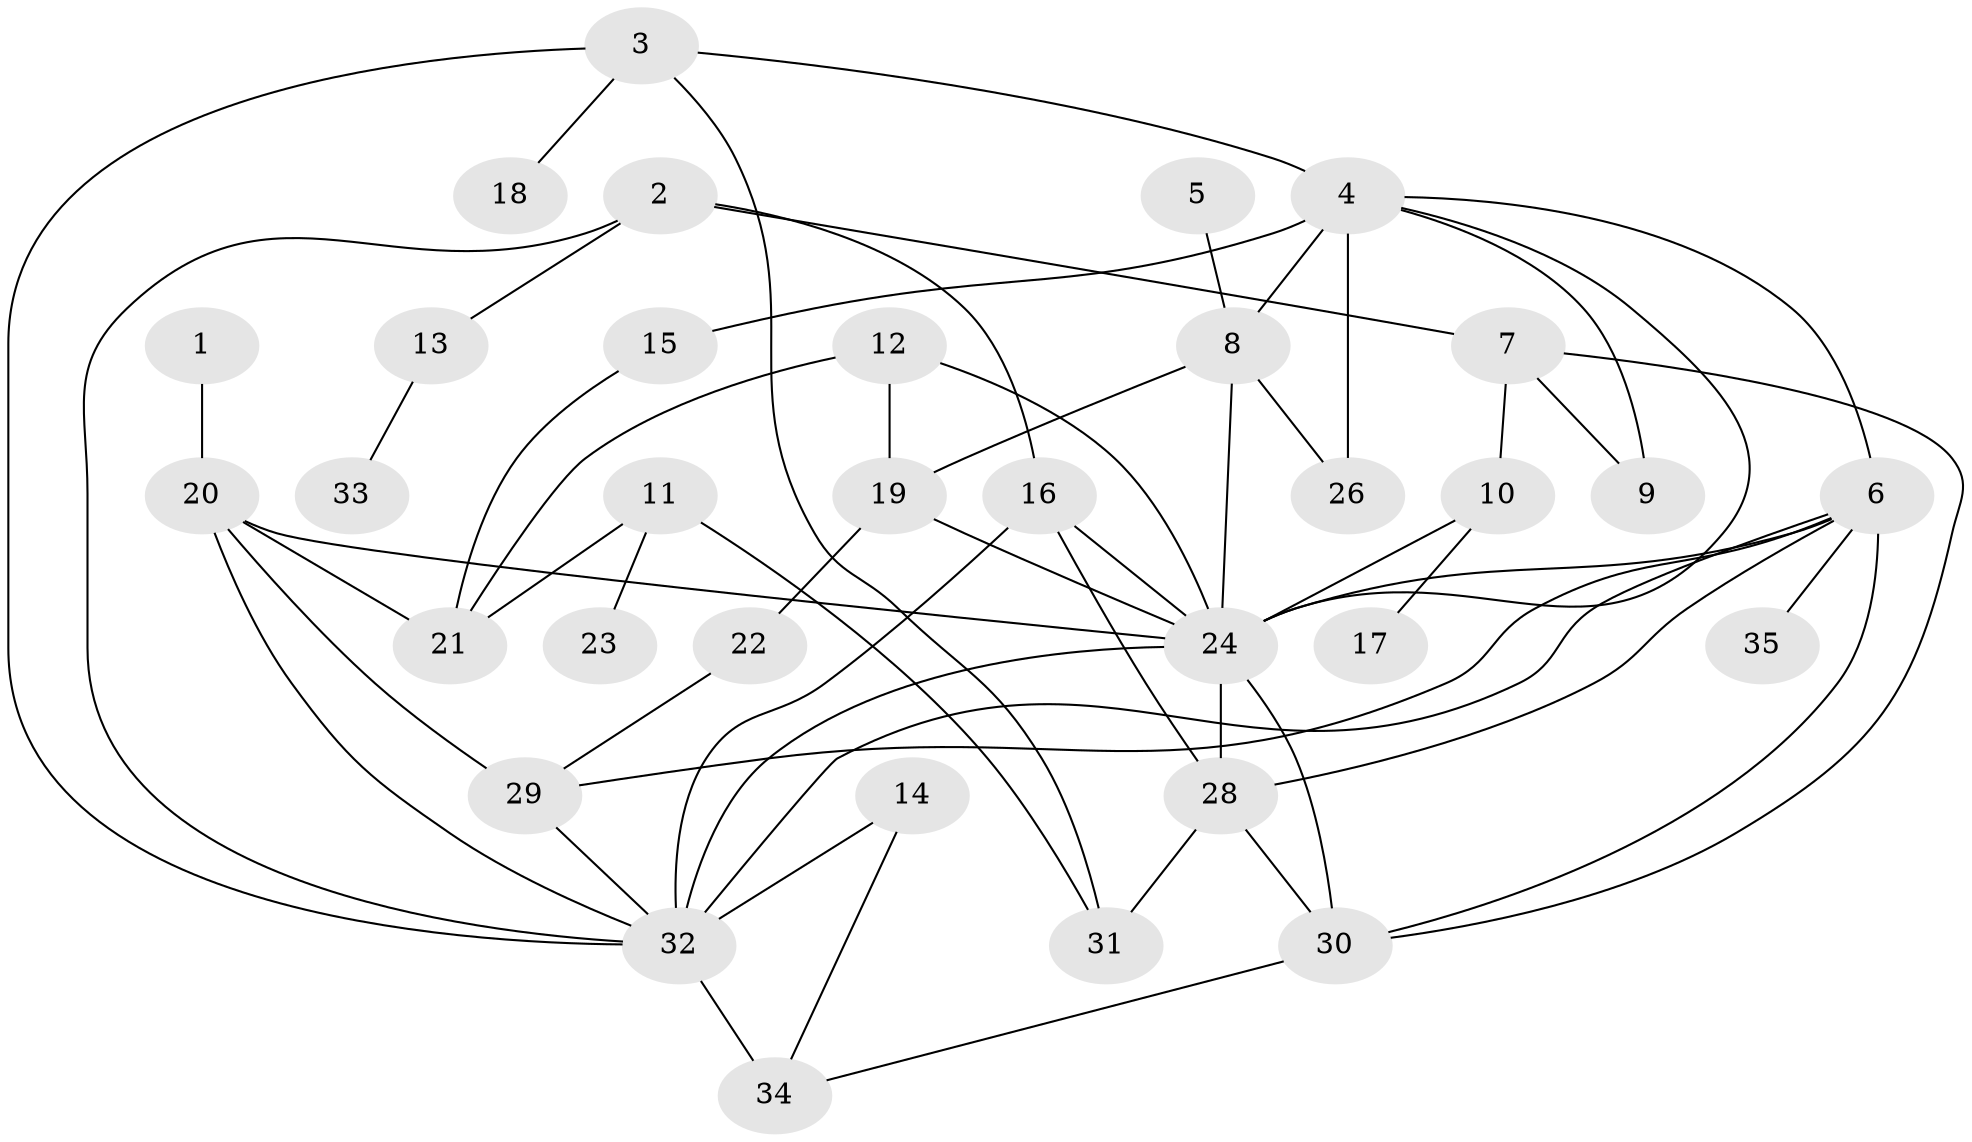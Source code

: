 // original degree distribution, {2: 0.32, 1: 0.14, 4: 0.14, 5: 0.1, 3: 0.14, 7: 0.02, 6: 0.08, 8: 0.02, 0: 0.04}
// Generated by graph-tools (version 1.1) at 2025/35/03/04/25 23:35:58]
// undirected, 33 vertices, 58 edges
graph export_dot {
  node [color=gray90,style=filled];
  1;
  2;
  3;
  4;
  5;
  6;
  7;
  8;
  9;
  10;
  11;
  12;
  13;
  14;
  15;
  16;
  17;
  18;
  19;
  20;
  21;
  22;
  23;
  24;
  26;
  28;
  29;
  30;
  31;
  32;
  33;
  34;
  35;
  1 -- 20 [weight=1.0];
  2 -- 7 [weight=1.0];
  2 -- 13 [weight=1.0];
  2 -- 16 [weight=1.0];
  2 -- 32 [weight=1.0];
  3 -- 4 [weight=1.0];
  3 -- 18 [weight=1.0];
  3 -- 31 [weight=1.0];
  3 -- 32 [weight=1.0];
  4 -- 6 [weight=1.0];
  4 -- 8 [weight=1.0];
  4 -- 9 [weight=1.0];
  4 -- 15 [weight=2.0];
  4 -- 24 [weight=1.0];
  4 -- 26 [weight=1.0];
  5 -- 8 [weight=1.0];
  6 -- 24 [weight=1.0];
  6 -- 28 [weight=1.0];
  6 -- 29 [weight=1.0];
  6 -- 30 [weight=1.0];
  6 -- 32 [weight=1.0];
  6 -- 35 [weight=1.0];
  7 -- 9 [weight=1.0];
  7 -- 10 [weight=1.0];
  7 -- 30 [weight=1.0];
  8 -- 19 [weight=1.0];
  8 -- 24 [weight=1.0];
  8 -- 26 [weight=1.0];
  10 -- 17 [weight=1.0];
  10 -- 24 [weight=1.0];
  11 -- 21 [weight=1.0];
  11 -- 23 [weight=1.0];
  11 -- 31 [weight=1.0];
  12 -- 19 [weight=1.0];
  12 -- 21 [weight=1.0];
  12 -- 24 [weight=1.0];
  13 -- 33 [weight=1.0];
  14 -- 32 [weight=1.0];
  14 -- 34 [weight=1.0];
  15 -- 21 [weight=1.0];
  16 -- 24 [weight=1.0];
  16 -- 28 [weight=1.0];
  16 -- 32 [weight=1.0];
  19 -- 22 [weight=1.0];
  19 -- 24 [weight=1.0];
  20 -- 21 [weight=1.0];
  20 -- 24 [weight=2.0];
  20 -- 29 [weight=1.0];
  20 -- 32 [weight=1.0];
  22 -- 29 [weight=1.0];
  24 -- 28 [weight=1.0];
  24 -- 30 [weight=1.0];
  24 -- 32 [weight=1.0];
  28 -- 30 [weight=1.0];
  28 -- 31 [weight=1.0];
  29 -- 32 [weight=1.0];
  30 -- 34 [weight=1.0];
  32 -- 34 [weight=2.0];
}

